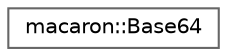 digraph "Graphical Class Hierarchy"
{
 // LATEX_PDF_SIZE
  bgcolor="transparent";
  edge [fontname=Helvetica,fontsize=10,labelfontname=Helvetica,labelfontsize=10];
  node [fontname=Helvetica,fontsize=10,shape=box,height=0.2,width=0.4];
  rankdir="LR";
  Node0 [id="Node000000",label="macaron::Base64",height=0.2,width=0.4,color="grey40", fillcolor="white", style="filled",URL="$classmacaron_1_1Base64.html",tooltip=" "];
}
